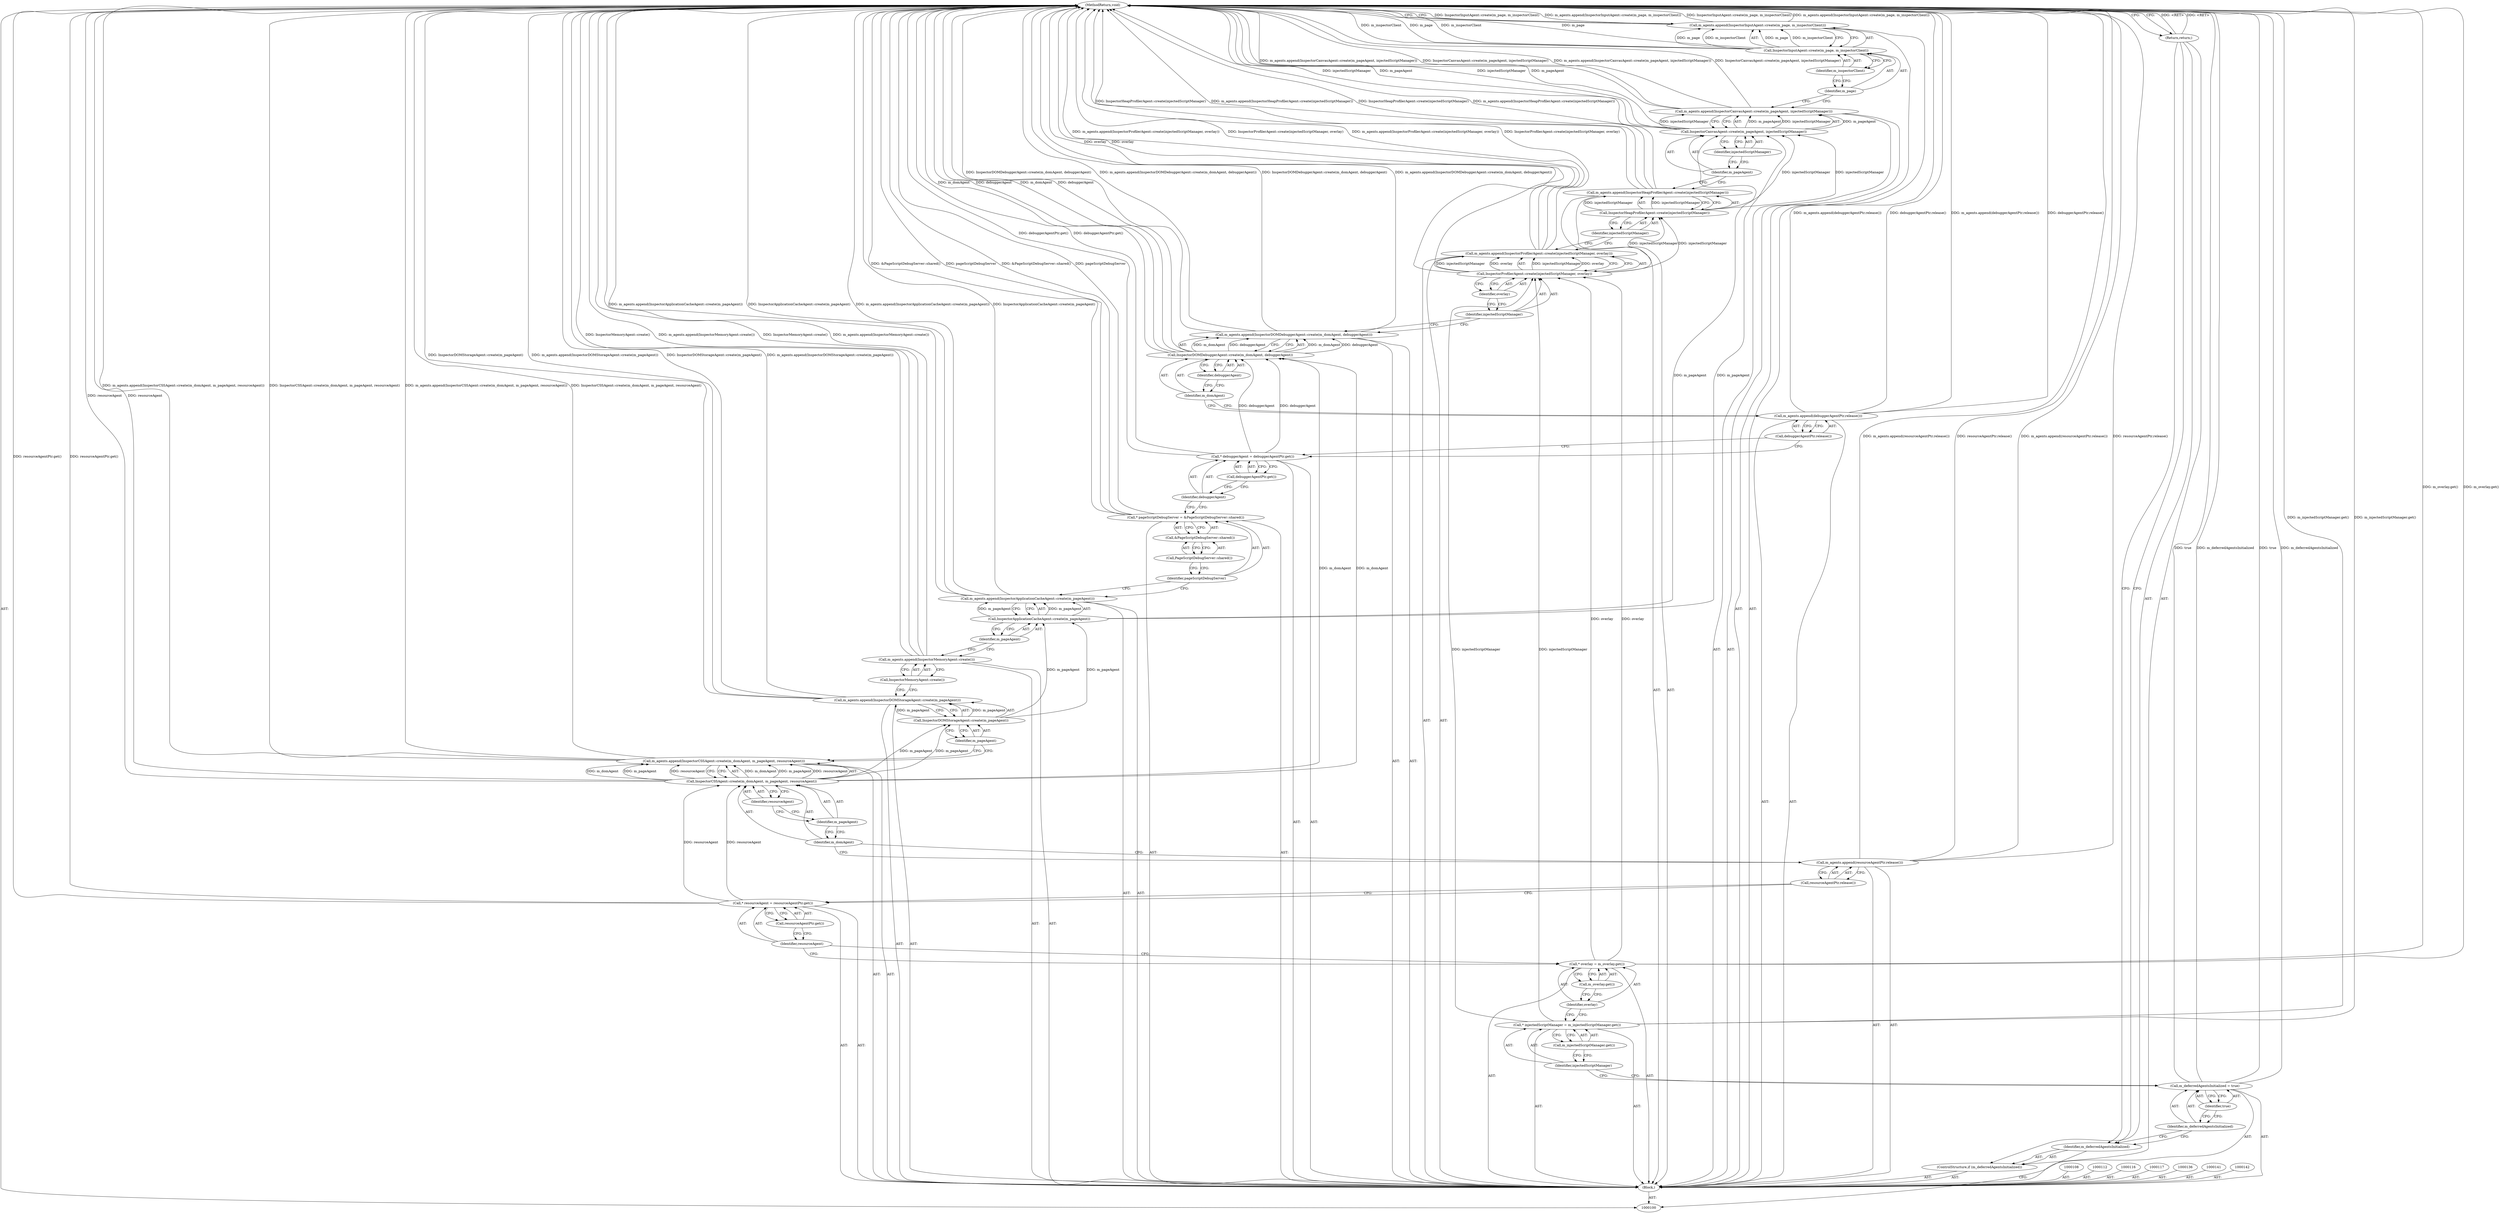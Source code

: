 digraph "1_Chrome_4c39b8e5670c4a0f2bb06008502ebb0c4fe322e0" {
"1000167" [label="(MethodReturn,void)"];
"1000118" [label="(Call,* resourceAgent = resourceAgentPtr.get())"];
"1000119" [label="(Identifier,resourceAgent)"];
"1000120" [label="(Call,resourceAgentPtr.get())"];
"1000122" [label="(Call,resourceAgentPtr.release())"];
"1000121" [label="(Call,m_agents.append(resourceAgentPtr.release()))"];
"1000124" [label="(Call,InspectorCSSAgent::create(m_domAgent, m_pageAgent, resourceAgent))"];
"1000123" [label="(Call,m_agents.append(InspectorCSSAgent::create(m_domAgent, m_pageAgent, resourceAgent)))"];
"1000125" [label="(Identifier,m_domAgent)"];
"1000126" [label="(Identifier,m_pageAgent)"];
"1000127" [label="(Identifier,resourceAgent)"];
"1000129" [label="(Call,InspectorDOMStorageAgent::create(m_pageAgent))"];
"1000128" [label="(Call,m_agents.append(InspectorDOMStorageAgent::create(m_pageAgent)))"];
"1000130" [label="(Identifier,m_pageAgent)"];
"1000132" [label="(Call,InspectorMemoryAgent::create())"];
"1000131" [label="(Call,m_agents.append(InspectorMemoryAgent::create()))"];
"1000101" [label="(Block,)"];
"1000134" [label="(Call,InspectorApplicationCacheAgent::create(m_pageAgent))"];
"1000133" [label="(Call,m_agents.append(InspectorApplicationCacheAgent::create(m_pageAgent)))"];
"1000135" [label="(Identifier,m_pageAgent)"];
"1000137" [label="(Call,* pageScriptDebugServer = &PageScriptDebugServer::shared())"];
"1000138" [label="(Identifier,pageScriptDebugServer)"];
"1000139" [label="(Call,&PageScriptDebugServer::shared())"];
"1000140" [label="(Call,PageScriptDebugServer::shared())"];
"1000143" [label="(Call,* debuggerAgent = debuggerAgentPtr.get())"];
"1000144" [label="(Identifier,debuggerAgent)"];
"1000145" [label="(Call,debuggerAgentPtr.get())"];
"1000147" [label="(Call,debuggerAgentPtr.release())"];
"1000146" [label="(Call,m_agents.append(debuggerAgentPtr.release()))"];
"1000149" [label="(Call,InspectorDOMDebuggerAgent::create(m_domAgent, debuggerAgent))"];
"1000148" [label="(Call,m_agents.append(InspectorDOMDebuggerAgent::create(m_domAgent, debuggerAgent)))"];
"1000150" [label="(Identifier,m_domAgent)"];
"1000151" [label="(Identifier,debuggerAgent)"];
"1000102" [label="(ControlStructure,if (m_deferredAgentsInitialized))"];
"1000103" [label="(Identifier,m_deferredAgentsInitialized)"];
"1000153" [label="(Call,InspectorProfilerAgent::create(injectedScriptManager, overlay))"];
"1000152" [label="(Call,m_agents.append(InspectorProfilerAgent::create(injectedScriptManager, overlay)))"];
"1000154" [label="(Identifier,injectedScriptManager)"];
"1000155" [label="(Identifier,overlay)"];
"1000157" [label="(Call,InspectorHeapProfilerAgent::create(injectedScriptManager))"];
"1000156" [label="(Call,m_agents.append(InspectorHeapProfilerAgent::create(injectedScriptManager)))"];
"1000158" [label="(Identifier,injectedScriptManager)"];
"1000160" [label="(Call,InspectorCanvasAgent::create(m_pageAgent, injectedScriptManager))"];
"1000159" [label="(Call,m_agents.append(InspectorCanvasAgent::create(m_pageAgent, injectedScriptManager)))"];
"1000161" [label="(Identifier,m_pageAgent)"];
"1000162" [label="(Identifier,injectedScriptManager)"];
"1000164" [label="(Call,InspectorInputAgent::create(m_page, m_inspectorClient))"];
"1000163" [label="(Call,m_agents.append(InspectorInputAgent::create(m_page, m_inspectorClient)))"];
"1000165" [label="(Identifier,m_page)"];
"1000166" [label="(Identifier,m_inspectorClient)"];
"1000104" [label="(Return,return;)"];
"1000107" [label="(Identifier,true)"];
"1000105" [label="(Call,m_deferredAgentsInitialized = true)"];
"1000106" [label="(Identifier,m_deferredAgentsInitialized)"];
"1000109" [label="(Call,* injectedScriptManager = m_injectedScriptManager.get())"];
"1000110" [label="(Identifier,injectedScriptManager)"];
"1000111" [label="(Call,m_injectedScriptManager.get())"];
"1000113" [label="(Call,* overlay = m_overlay.get())"];
"1000114" [label="(Identifier,overlay)"];
"1000115" [label="(Call,m_overlay.get())"];
"1000167" -> "1000100"  [label="AST: "];
"1000167" -> "1000104"  [label="CFG: "];
"1000167" -> "1000163"  [label="CFG: "];
"1000159" -> "1000167"  [label="DDG: m_agents.append(InspectorCanvasAgent::create(m_pageAgent, injectedScriptManager))"];
"1000159" -> "1000167"  [label="DDG: InspectorCanvasAgent::create(m_pageAgent, injectedScriptManager)"];
"1000163" -> "1000167"  [label="DDG: InspectorInputAgent::create(m_page, m_inspectorClient)"];
"1000163" -> "1000167"  [label="DDG: m_agents.append(InspectorInputAgent::create(m_page, m_inspectorClient))"];
"1000156" -> "1000167"  [label="DDG: InspectorHeapProfilerAgent::create(injectedScriptManager)"];
"1000156" -> "1000167"  [label="DDG: m_agents.append(InspectorHeapProfilerAgent::create(injectedScriptManager))"];
"1000133" -> "1000167"  [label="DDG: m_agents.append(InspectorApplicationCacheAgent::create(m_pageAgent))"];
"1000133" -> "1000167"  [label="DDG: InspectorApplicationCacheAgent::create(m_pageAgent)"];
"1000149" -> "1000167"  [label="DDG: m_domAgent"];
"1000149" -> "1000167"  [label="DDG: debuggerAgent"];
"1000105" -> "1000167"  [label="DDG: true"];
"1000105" -> "1000167"  [label="DDG: m_deferredAgentsInitialized"];
"1000123" -> "1000167"  [label="DDG: m_agents.append(InspectorCSSAgent::create(m_domAgent, m_pageAgent, resourceAgent))"];
"1000123" -> "1000167"  [label="DDG: InspectorCSSAgent::create(m_domAgent, m_pageAgent, resourceAgent)"];
"1000131" -> "1000167"  [label="DDG: InspectorMemoryAgent::create()"];
"1000131" -> "1000167"  [label="DDG: m_agents.append(InspectorMemoryAgent::create())"];
"1000137" -> "1000167"  [label="DDG: &PageScriptDebugServer::shared()"];
"1000137" -> "1000167"  [label="DDG: pageScriptDebugServer"];
"1000164" -> "1000167"  [label="DDG: m_inspectorClient"];
"1000164" -> "1000167"  [label="DDG: m_page"];
"1000152" -> "1000167"  [label="DDG: m_agents.append(InspectorProfilerAgent::create(injectedScriptManager, overlay))"];
"1000152" -> "1000167"  [label="DDG: InspectorProfilerAgent::create(injectedScriptManager, overlay)"];
"1000128" -> "1000167"  [label="DDG: InspectorDOMStorageAgent::create(m_pageAgent)"];
"1000128" -> "1000167"  [label="DDG: m_agents.append(InspectorDOMStorageAgent::create(m_pageAgent))"];
"1000153" -> "1000167"  [label="DDG: overlay"];
"1000113" -> "1000167"  [label="DDG: m_overlay.get()"];
"1000121" -> "1000167"  [label="DDG: m_agents.append(resourceAgentPtr.release())"];
"1000121" -> "1000167"  [label="DDG: resourceAgentPtr.release()"];
"1000148" -> "1000167"  [label="DDG: InspectorDOMDebuggerAgent::create(m_domAgent, debuggerAgent)"];
"1000148" -> "1000167"  [label="DDG: m_agents.append(InspectorDOMDebuggerAgent::create(m_domAgent, debuggerAgent))"];
"1000124" -> "1000167"  [label="DDG: resourceAgent"];
"1000118" -> "1000167"  [label="DDG: resourceAgentPtr.get()"];
"1000143" -> "1000167"  [label="DDG: debuggerAgentPtr.get()"];
"1000160" -> "1000167"  [label="DDG: injectedScriptManager"];
"1000160" -> "1000167"  [label="DDG: m_pageAgent"];
"1000146" -> "1000167"  [label="DDG: m_agents.append(debuggerAgentPtr.release())"];
"1000146" -> "1000167"  [label="DDG: debuggerAgentPtr.release()"];
"1000109" -> "1000167"  [label="DDG: m_injectedScriptManager.get()"];
"1000104" -> "1000167"  [label="DDG: <RET>"];
"1000118" -> "1000101"  [label="AST: "];
"1000118" -> "1000120"  [label="CFG: "];
"1000119" -> "1000118"  [label="AST: "];
"1000120" -> "1000118"  [label="AST: "];
"1000122" -> "1000118"  [label="CFG: "];
"1000118" -> "1000167"  [label="DDG: resourceAgentPtr.get()"];
"1000118" -> "1000124"  [label="DDG: resourceAgent"];
"1000119" -> "1000118"  [label="AST: "];
"1000119" -> "1000113"  [label="CFG: "];
"1000120" -> "1000119"  [label="CFG: "];
"1000120" -> "1000118"  [label="AST: "];
"1000120" -> "1000119"  [label="CFG: "];
"1000118" -> "1000120"  [label="CFG: "];
"1000122" -> "1000121"  [label="AST: "];
"1000122" -> "1000118"  [label="CFG: "];
"1000121" -> "1000122"  [label="CFG: "];
"1000121" -> "1000101"  [label="AST: "];
"1000121" -> "1000122"  [label="CFG: "];
"1000122" -> "1000121"  [label="AST: "];
"1000125" -> "1000121"  [label="CFG: "];
"1000121" -> "1000167"  [label="DDG: m_agents.append(resourceAgentPtr.release())"];
"1000121" -> "1000167"  [label="DDG: resourceAgentPtr.release()"];
"1000124" -> "1000123"  [label="AST: "];
"1000124" -> "1000127"  [label="CFG: "];
"1000125" -> "1000124"  [label="AST: "];
"1000126" -> "1000124"  [label="AST: "];
"1000127" -> "1000124"  [label="AST: "];
"1000123" -> "1000124"  [label="CFG: "];
"1000124" -> "1000167"  [label="DDG: resourceAgent"];
"1000124" -> "1000123"  [label="DDG: m_domAgent"];
"1000124" -> "1000123"  [label="DDG: m_pageAgent"];
"1000124" -> "1000123"  [label="DDG: resourceAgent"];
"1000118" -> "1000124"  [label="DDG: resourceAgent"];
"1000124" -> "1000129"  [label="DDG: m_pageAgent"];
"1000124" -> "1000149"  [label="DDG: m_domAgent"];
"1000123" -> "1000101"  [label="AST: "];
"1000123" -> "1000124"  [label="CFG: "];
"1000124" -> "1000123"  [label="AST: "];
"1000130" -> "1000123"  [label="CFG: "];
"1000123" -> "1000167"  [label="DDG: m_agents.append(InspectorCSSAgent::create(m_domAgent, m_pageAgent, resourceAgent))"];
"1000123" -> "1000167"  [label="DDG: InspectorCSSAgent::create(m_domAgent, m_pageAgent, resourceAgent)"];
"1000124" -> "1000123"  [label="DDG: m_domAgent"];
"1000124" -> "1000123"  [label="DDG: m_pageAgent"];
"1000124" -> "1000123"  [label="DDG: resourceAgent"];
"1000125" -> "1000124"  [label="AST: "];
"1000125" -> "1000121"  [label="CFG: "];
"1000126" -> "1000125"  [label="CFG: "];
"1000126" -> "1000124"  [label="AST: "];
"1000126" -> "1000125"  [label="CFG: "];
"1000127" -> "1000126"  [label="CFG: "];
"1000127" -> "1000124"  [label="AST: "];
"1000127" -> "1000126"  [label="CFG: "];
"1000124" -> "1000127"  [label="CFG: "];
"1000129" -> "1000128"  [label="AST: "];
"1000129" -> "1000130"  [label="CFG: "];
"1000130" -> "1000129"  [label="AST: "];
"1000128" -> "1000129"  [label="CFG: "];
"1000129" -> "1000128"  [label="DDG: m_pageAgent"];
"1000124" -> "1000129"  [label="DDG: m_pageAgent"];
"1000129" -> "1000134"  [label="DDG: m_pageAgent"];
"1000128" -> "1000101"  [label="AST: "];
"1000128" -> "1000129"  [label="CFG: "];
"1000129" -> "1000128"  [label="AST: "];
"1000132" -> "1000128"  [label="CFG: "];
"1000128" -> "1000167"  [label="DDG: InspectorDOMStorageAgent::create(m_pageAgent)"];
"1000128" -> "1000167"  [label="DDG: m_agents.append(InspectorDOMStorageAgent::create(m_pageAgent))"];
"1000129" -> "1000128"  [label="DDG: m_pageAgent"];
"1000130" -> "1000129"  [label="AST: "];
"1000130" -> "1000123"  [label="CFG: "];
"1000129" -> "1000130"  [label="CFG: "];
"1000132" -> "1000131"  [label="AST: "];
"1000132" -> "1000128"  [label="CFG: "];
"1000131" -> "1000132"  [label="CFG: "];
"1000131" -> "1000101"  [label="AST: "];
"1000131" -> "1000132"  [label="CFG: "];
"1000132" -> "1000131"  [label="AST: "];
"1000135" -> "1000131"  [label="CFG: "];
"1000131" -> "1000167"  [label="DDG: InspectorMemoryAgent::create()"];
"1000131" -> "1000167"  [label="DDG: m_agents.append(InspectorMemoryAgent::create())"];
"1000101" -> "1000100"  [label="AST: "];
"1000102" -> "1000101"  [label="AST: "];
"1000105" -> "1000101"  [label="AST: "];
"1000108" -> "1000101"  [label="AST: "];
"1000109" -> "1000101"  [label="AST: "];
"1000112" -> "1000101"  [label="AST: "];
"1000113" -> "1000101"  [label="AST: "];
"1000116" -> "1000101"  [label="AST: "];
"1000117" -> "1000101"  [label="AST: "];
"1000118" -> "1000101"  [label="AST: "];
"1000121" -> "1000101"  [label="AST: "];
"1000123" -> "1000101"  [label="AST: "];
"1000128" -> "1000101"  [label="AST: "];
"1000131" -> "1000101"  [label="AST: "];
"1000133" -> "1000101"  [label="AST: "];
"1000136" -> "1000101"  [label="AST: "];
"1000137" -> "1000101"  [label="AST: "];
"1000141" -> "1000101"  [label="AST: "];
"1000142" -> "1000101"  [label="AST: "];
"1000143" -> "1000101"  [label="AST: "];
"1000146" -> "1000101"  [label="AST: "];
"1000148" -> "1000101"  [label="AST: "];
"1000152" -> "1000101"  [label="AST: "];
"1000156" -> "1000101"  [label="AST: "];
"1000159" -> "1000101"  [label="AST: "];
"1000163" -> "1000101"  [label="AST: "];
"1000134" -> "1000133"  [label="AST: "];
"1000134" -> "1000135"  [label="CFG: "];
"1000135" -> "1000134"  [label="AST: "];
"1000133" -> "1000134"  [label="CFG: "];
"1000134" -> "1000133"  [label="DDG: m_pageAgent"];
"1000129" -> "1000134"  [label="DDG: m_pageAgent"];
"1000134" -> "1000160"  [label="DDG: m_pageAgent"];
"1000133" -> "1000101"  [label="AST: "];
"1000133" -> "1000134"  [label="CFG: "];
"1000134" -> "1000133"  [label="AST: "];
"1000138" -> "1000133"  [label="CFG: "];
"1000133" -> "1000167"  [label="DDG: m_agents.append(InspectorApplicationCacheAgent::create(m_pageAgent))"];
"1000133" -> "1000167"  [label="DDG: InspectorApplicationCacheAgent::create(m_pageAgent)"];
"1000134" -> "1000133"  [label="DDG: m_pageAgent"];
"1000135" -> "1000134"  [label="AST: "];
"1000135" -> "1000131"  [label="CFG: "];
"1000134" -> "1000135"  [label="CFG: "];
"1000137" -> "1000101"  [label="AST: "];
"1000137" -> "1000139"  [label="CFG: "];
"1000138" -> "1000137"  [label="AST: "];
"1000139" -> "1000137"  [label="AST: "];
"1000144" -> "1000137"  [label="CFG: "];
"1000137" -> "1000167"  [label="DDG: &PageScriptDebugServer::shared()"];
"1000137" -> "1000167"  [label="DDG: pageScriptDebugServer"];
"1000138" -> "1000137"  [label="AST: "];
"1000138" -> "1000133"  [label="CFG: "];
"1000140" -> "1000138"  [label="CFG: "];
"1000139" -> "1000137"  [label="AST: "];
"1000139" -> "1000140"  [label="CFG: "];
"1000140" -> "1000139"  [label="AST: "];
"1000137" -> "1000139"  [label="CFG: "];
"1000140" -> "1000139"  [label="AST: "];
"1000140" -> "1000138"  [label="CFG: "];
"1000139" -> "1000140"  [label="CFG: "];
"1000143" -> "1000101"  [label="AST: "];
"1000143" -> "1000145"  [label="CFG: "];
"1000144" -> "1000143"  [label="AST: "];
"1000145" -> "1000143"  [label="AST: "];
"1000147" -> "1000143"  [label="CFG: "];
"1000143" -> "1000167"  [label="DDG: debuggerAgentPtr.get()"];
"1000143" -> "1000149"  [label="DDG: debuggerAgent"];
"1000144" -> "1000143"  [label="AST: "];
"1000144" -> "1000137"  [label="CFG: "];
"1000145" -> "1000144"  [label="CFG: "];
"1000145" -> "1000143"  [label="AST: "];
"1000145" -> "1000144"  [label="CFG: "];
"1000143" -> "1000145"  [label="CFG: "];
"1000147" -> "1000146"  [label="AST: "];
"1000147" -> "1000143"  [label="CFG: "];
"1000146" -> "1000147"  [label="CFG: "];
"1000146" -> "1000101"  [label="AST: "];
"1000146" -> "1000147"  [label="CFG: "];
"1000147" -> "1000146"  [label="AST: "];
"1000150" -> "1000146"  [label="CFG: "];
"1000146" -> "1000167"  [label="DDG: m_agents.append(debuggerAgentPtr.release())"];
"1000146" -> "1000167"  [label="DDG: debuggerAgentPtr.release()"];
"1000149" -> "1000148"  [label="AST: "];
"1000149" -> "1000151"  [label="CFG: "];
"1000150" -> "1000149"  [label="AST: "];
"1000151" -> "1000149"  [label="AST: "];
"1000148" -> "1000149"  [label="CFG: "];
"1000149" -> "1000167"  [label="DDG: m_domAgent"];
"1000149" -> "1000167"  [label="DDG: debuggerAgent"];
"1000149" -> "1000148"  [label="DDG: m_domAgent"];
"1000149" -> "1000148"  [label="DDG: debuggerAgent"];
"1000124" -> "1000149"  [label="DDG: m_domAgent"];
"1000143" -> "1000149"  [label="DDG: debuggerAgent"];
"1000148" -> "1000101"  [label="AST: "];
"1000148" -> "1000149"  [label="CFG: "];
"1000149" -> "1000148"  [label="AST: "];
"1000154" -> "1000148"  [label="CFG: "];
"1000148" -> "1000167"  [label="DDG: InspectorDOMDebuggerAgent::create(m_domAgent, debuggerAgent)"];
"1000148" -> "1000167"  [label="DDG: m_agents.append(InspectorDOMDebuggerAgent::create(m_domAgent, debuggerAgent))"];
"1000149" -> "1000148"  [label="DDG: m_domAgent"];
"1000149" -> "1000148"  [label="DDG: debuggerAgent"];
"1000150" -> "1000149"  [label="AST: "];
"1000150" -> "1000146"  [label="CFG: "];
"1000151" -> "1000150"  [label="CFG: "];
"1000151" -> "1000149"  [label="AST: "];
"1000151" -> "1000150"  [label="CFG: "];
"1000149" -> "1000151"  [label="CFG: "];
"1000102" -> "1000101"  [label="AST: "];
"1000103" -> "1000102"  [label="AST: "];
"1000104" -> "1000102"  [label="AST: "];
"1000103" -> "1000102"  [label="AST: "];
"1000103" -> "1000100"  [label="CFG: "];
"1000104" -> "1000103"  [label="CFG: "];
"1000106" -> "1000103"  [label="CFG: "];
"1000153" -> "1000152"  [label="AST: "];
"1000153" -> "1000155"  [label="CFG: "];
"1000154" -> "1000153"  [label="AST: "];
"1000155" -> "1000153"  [label="AST: "];
"1000152" -> "1000153"  [label="CFG: "];
"1000153" -> "1000167"  [label="DDG: overlay"];
"1000153" -> "1000152"  [label="DDG: injectedScriptManager"];
"1000153" -> "1000152"  [label="DDG: overlay"];
"1000109" -> "1000153"  [label="DDG: injectedScriptManager"];
"1000113" -> "1000153"  [label="DDG: overlay"];
"1000153" -> "1000157"  [label="DDG: injectedScriptManager"];
"1000152" -> "1000101"  [label="AST: "];
"1000152" -> "1000153"  [label="CFG: "];
"1000153" -> "1000152"  [label="AST: "];
"1000158" -> "1000152"  [label="CFG: "];
"1000152" -> "1000167"  [label="DDG: m_agents.append(InspectorProfilerAgent::create(injectedScriptManager, overlay))"];
"1000152" -> "1000167"  [label="DDG: InspectorProfilerAgent::create(injectedScriptManager, overlay)"];
"1000153" -> "1000152"  [label="DDG: injectedScriptManager"];
"1000153" -> "1000152"  [label="DDG: overlay"];
"1000154" -> "1000153"  [label="AST: "];
"1000154" -> "1000148"  [label="CFG: "];
"1000155" -> "1000154"  [label="CFG: "];
"1000155" -> "1000153"  [label="AST: "];
"1000155" -> "1000154"  [label="CFG: "];
"1000153" -> "1000155"  [label="CFG: "];
"1000157" -> "1000156"  [label="AST: "];
"1000157" -> "1000158"  [label="CFG: "];
"1000158" -> "1000157"  [label="AST: "];
"1000156" -> "1000157"  [label="CFG: "];
"1000157" -> "1000156"  [label="DDG: injectedScriptManager"];
"1000153" -> "1000157"  [label="DDG: injectedScriptManager"];
"1000157" -> "1000160"  [label="DDG: injectedScriptManager"];
"1000156" -> "1000101"  [label="AST: "];
"1000156" -> "1000157"  [label="CFG: "];
"1000157" -> "1000156"  [label="AST: "];
"1000161" -> "1000156"  [label="CFG: "];
"1000156" -> "1000167"  [label="DDG: InspectorHeapProfilerAgent::create(injectedScriptManager)"];
"1000156" -> "1000167"  [label="DDG: m_agents.append(InspectorHeapProfilerAgent::create(injectedScriptManager))"];
"1000157" -> "1000156"  [label="DDG: injectedScriptManager"];
"1000158" -> "1000157"  [label="AST: "];
"1000158" -> "1000152"  [label="CFG: "];
"1000157" -> "1000158"  [label="CFG: "];
"1000160" -> "1000159"  [label="AST: "];
"1000160" -> "1000162"  [label="CFG: "];
"1000161" -> "1000160"  [label="AST: "];
"1000162" -> "1000160"  [label="AST: "];
"1000159" -> "1000160"  [label="CFG: "];
"1000160" -> "1000167"  [label="DDG: injectedScriptManager"];
"1000160" -> "1000167"  [label="DDG: m_pageAgent"];
"1000160" -> "1000159"  [label="DDG: m_pageAgent"];
"1000160" -> "1000159"  [label="DDG: injectedScriptManager"];
"1000134" -> "1000160"  [label="DDG: m_pageAgent"];
"1000157" -> "1000160"  [label="DDG: injectedScriptManager"];
"1000159" -> "1000101"  [label="AST: "];
"1000159" -> "1000160"  [label="CFG: "];
"1000160" -> "1000159"  [label="AST: "];
"1000165" -> "1000159"  [label="CFG: "];
"1000159" -> "1000167"  [label="DDG: m_agents.append(InspectorCanvasAgent::create(m_pageAgent, injectedScriptManager))"];
"1000159" -> "1000167"  [label="DDG: InspectorCanvasAgent::create(m_pageAgent, injectedScriptManager)"];
"1000160" -> "1000159"  [label="DDG: m_pageAgent"];
"1000160" -> "1000159"  [label="DDG: injectedScriptManager"];
"1000161" -> "1000160"  [label="AST: "];
"1000161" -> "1000156"  [label="CFG: "];
"1000162" -> "1000161"  [label="CFG: "];
"1000162" -> "1000160"  [label="AST: "];
"1000162" -> "1000161"  [label="CFG: "];
"1000160" -> "1000162"  [label="CFG: "];
"1000164" -> "1000163"  [label="AST: "];
"1000164" -> "1000166"  [label="CFG: "];
"1000165" -> "1000164"  [label="AST: "];
"1000166" -> "1000164"  [label="AST: "];
"1000163" -> "1000164"  [label="CFG: "];
"1000164" -> "1000167"  [label="DDG: m_inspectorClient"];
"1000164" -> "1000167"  [label="DDG: m_page"];
"1000164" -> "1000163"  [label="DDG: m_page"];
"1000164" -> "1000163"  [label="DDG: m_inspectorClient"];
"1000163" -> "1000101"  [label="AST: "];
"1000163" -> "1000164"  [label="CFG: "];
"1000164" -> "1000163"  [label="AST: "];
"1000167" -> "1000163"  [label="CFG: "];
"1000163" -> "1000167"  [label="DDG: InspectorInputAgent::create(m_page, m_inspectorClient)"];
"1000163" -> "1000167"  [label="DDG: m_agents.append(InspectorInputAgent::create(m_page, m_inspectorClient))"];
"1000164" -> "1000163"  [label="DDG: m_page"];
"1000164" -> "1000163"  [label="DDG: m_inspectorClient"];
"1000165" -> "1000164"  [label="AST: "];
"1000165" -> "1000159"  [label="CFG: "];
"1000166" -> "1000165"  [label="CFG: "];
"1000166" -> "1000164"  [label="AST: "];
"1000166" -> "1000165"  [label="CFG: "];
"1000164" -> "1000166"  [label="CFG: "];
"1000104" -> "1000102"  [label="AST: "];
"1000104" -> "1000103"  [label="CFG: "];
"1000167" -> "1000104"  [label="CFG: "];
"1000104" -> "1000167"  [label="DDG: <RET>"];
"1000107" -> "1000105"  [label="AST: "];
"1000107" -> "1000106"  [label="CFG: "];
"1000105" -> "1000107"  [label="CFG: "];
"1000105" -> "1000101"  [label="AST: "];
"1000105" -> "1000107"  [label="CFG: "];
"1000106" -> "1000105"  [label="AST: "];
"1000107" -> "1000105"  [label="AST: "];
"1000110" -> "1000105"  [label="CFG: "];
"1000105" -> "1000167"  [label="DDG: true"];
"1000105" -> "1000167"  [label="DDG: m_deferredAgentsInitialized"];
"1000106" -> "1000105"  [label="AST: "];
"1000106" -> "1000103"  [label="CFG: "];
"1000107" -> "1000106"  [label="CFG: "];
"1000109" -> "1000101"  [label="AST: "];
"1000109" -> "1000111"  [label="CFG: "];
"1000110" -> "1000109"  [label="AST: "];
"1000111" -> "1000109"  [label="AST: "];
"1000114" -> "1000109"  [label="CFG: "];
"1000109" -> "1000167"  [label="DDG: m_injectedScriptManager.get()"];
"1000109" -> "1000153"  [label="DDG: injectedScriptManager"];
"1000110" -> "1000109"  [label="AST: "];
"1000110" -> "1000105"  [label="CFG: "];
"1000111" -> "1000110"  [label="CFG: "];
"1000111" -> "1000109"  [label="AST: "];
"1000111" -> "1000110"  [label="CFG: "];
"1000109" -> "1000111"  [label="CFG: "];
"1000113" -> "1000101"  [label="AST: "];
"1000113" -> "1000115"  [label="CFG: "];
"1000114" -> "1000113"  [label="AST: "];
"1000115" -> "1000113"  [label="AST: "];
"1000119" -> "1000113"  [label="CFG: "];
"1000113" -> "1000167"  [label="DDG: m_overlay.get()"];
"1000113" -> "1000153"  [label="DDG: overlay"];
"1000114" -> "1000113"  [label="AST: "];
"1000114" -> "1000109"  [label="CFG: "];
"1000115" -> "1000114"  [label="CFG: "];
"1000115" -> "1000113"  [label="AST: "];
"1000115" -> "1000114"  [label="CFG: "];
"1000113" -> "1000115"  [label="CFG: "];
}
